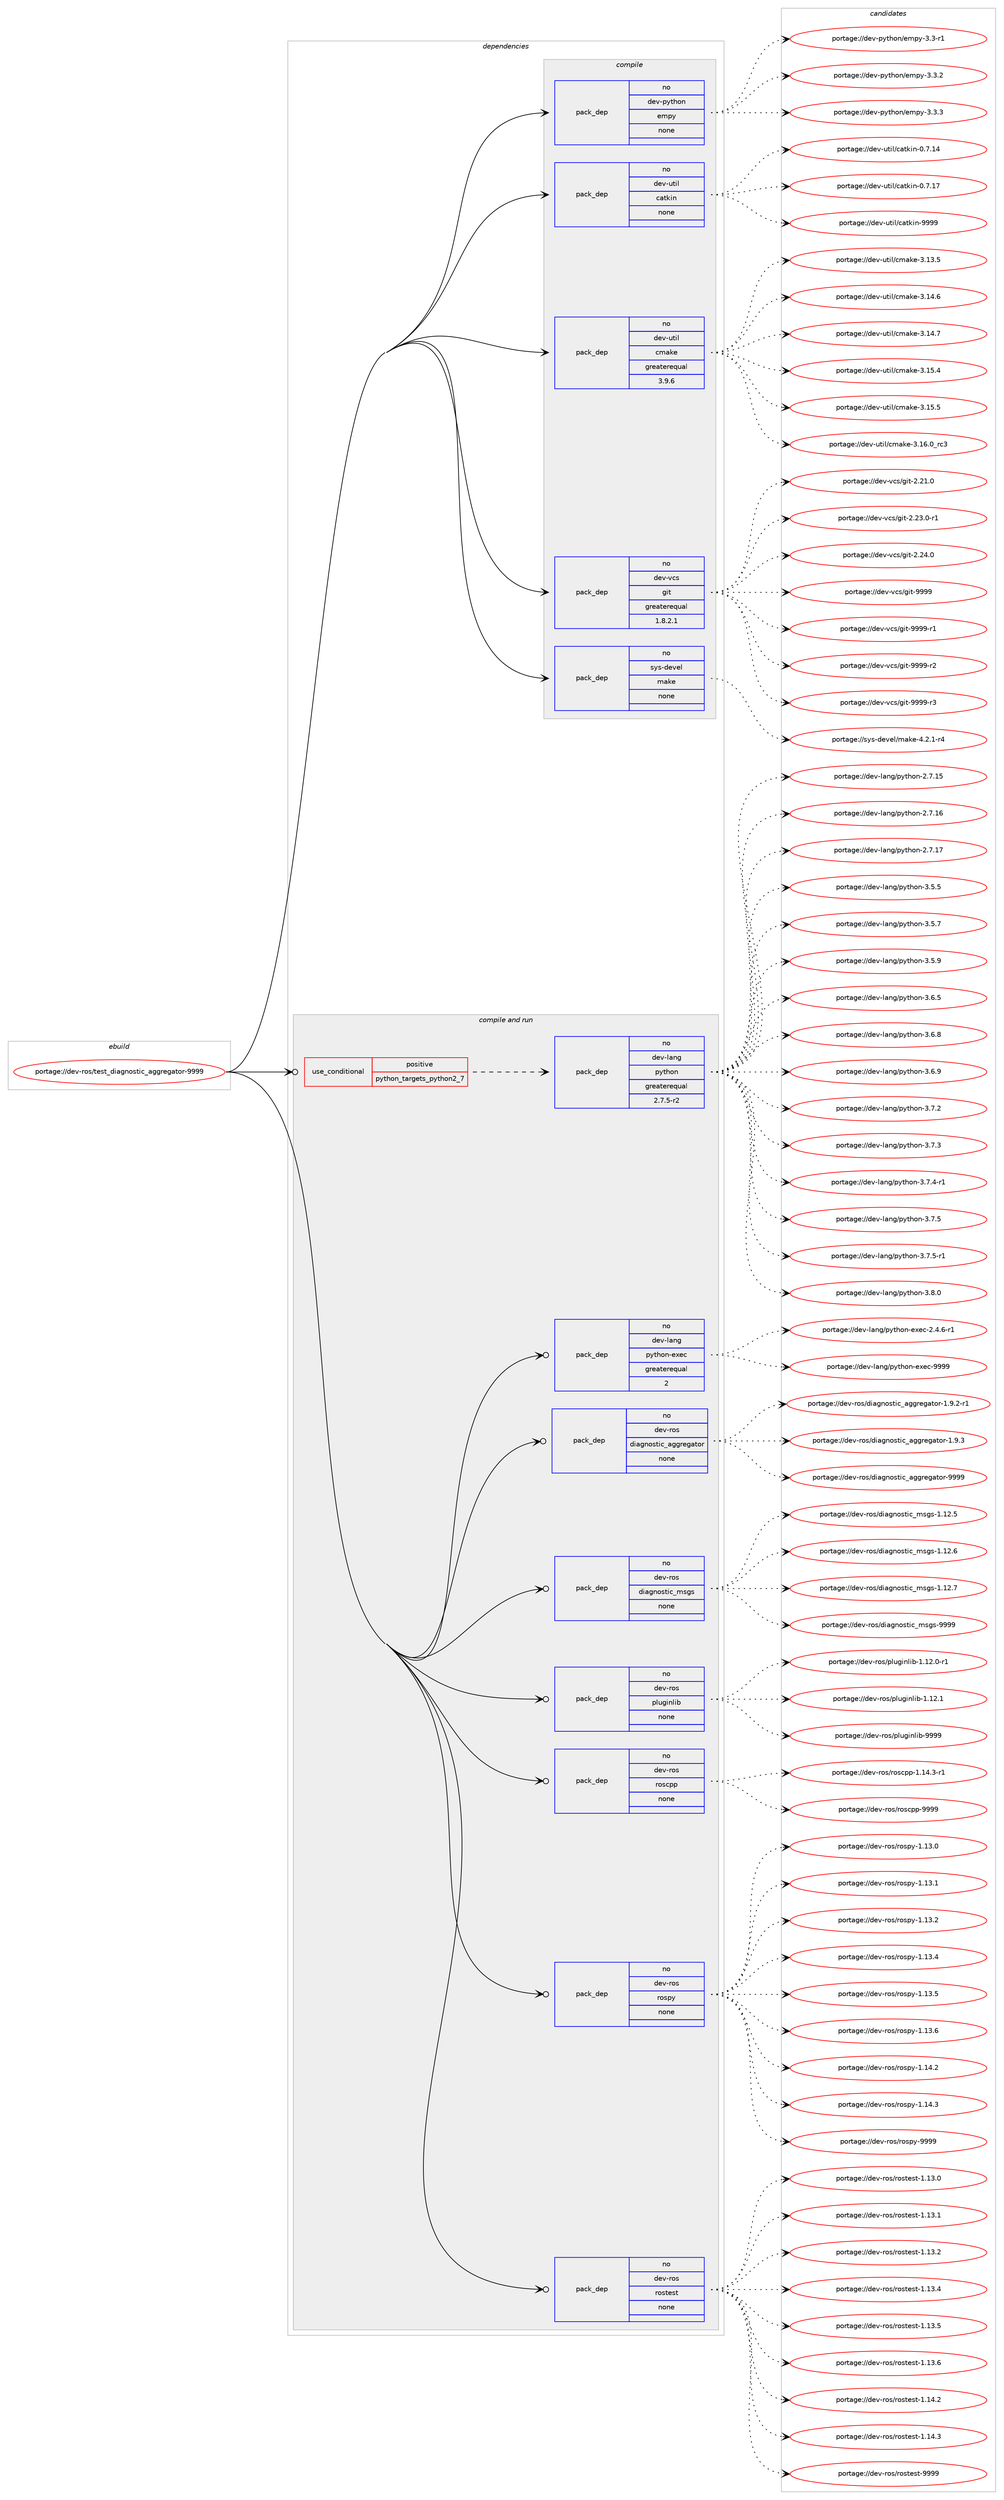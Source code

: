 digraph prolog {

# *************
# Graph options
# *************

newrank=true;
concentrate=true;
compound=true;
graph [rankdir=LR,fontname=Helvetica,fontsize=10,ranksep=1.5];#, ranksep=2.5, nodesep=0.2];
edge  [arrowhead=vee];
node  [fontname=Helvetica,fontsize=10];

# **********
# The ebuild
# **********

subgraph cluster_leftcol {
color=gray;
rank=same;
label=<<i>ebuild</i>>;
id [label="portage://dev-ros/test_diagnostic_aggregator-9999", color=red, width=4, href="../dev-ros/test_diagnostic_aggregator-9999.svg"];
}

# ****************
# The dependencies
# ****************

subgraph cluster_midcol {
color=gray;
label=<<i>dependencies</i>>;
subgraph cluster_compile {
fillcolor="#eeeeee";
style=filled;
label=<<i>compile</i>>;
subgraph pack154958 {
dependency203427 [label=<<TABLE BORDER="0" CELLBORDER="1" CELLSPACING="0" CELLPADDING="4" WIDTH="220"><TR><TD ROWSPAN="6" CELLPADDING="30">pack_dep</TD></TR><TR><TD WIDTH="110">no</TD></TR><TR><TD>dev-python</TD></TR><TR><TD>empy</TD></TR><TR><TD>none</TD></TR><TR><TD></TD></TR></TABLE>>, shape=none, color=blue];
}
id:e -> dependency203427:w [weight=20,style="solid",arrowhead="vee"];
subgraph pack154959 {
dependency203428 [label=<<TABLE BORDER="0" CELLBORDER="1" CELLSPACING="0" CELLPADDING="4" WIDTH="220"><TR><TD ROWSPAN="6" CELLPADDING="30">pack_dep</TD></TR><TR><TD WIDTH="110">no</TD></TR><TR><TD>dev-util</TD></TR><TR><TD>catkin</TD></TR><TR><TD>none</TD></TR><TR><TD></TD></TR></TABLE>>, shape=none, color=blue];
}
id:e -> dependency203428:w [weight=20,style="solid",arrowhead="vee"];
subgraph pack154960 {
dependency203429 [label=<<TABLE BORDER="0" CELLBORDER="1" CELLSPACING="0" CELLPADDING="4" WIDTH="220"><TR><TD ROWSPAN="6" CELLPADDING="30">pack_dep</TD></TR><TR><TD WIDTH="110">no</TD></TR><TR><TD>dev-util</TD></TR><TR><TD>cmake</TD></TR><TR><TD>greaterequal</TD></TR><TR><TD>3.9.6</TD></TR></TABLE>>, shape=none, color=blue];
}
id:e -> dependency203429:w [weight=20,style="solid",arrowhead="vee"];
subgraph pack154961 {
dependency203430 [label=<<TABLE BORDER="0" CELLBORDER="1" CELLSPACING="0" CELLPADDING="4" WIDTH="220"><TR><TD ROWSPAN="6" CELLPADDING="30">pack_dep</TD></TR><TR><TD WIDTH="110">no</TD></TR><TR><TD>dev-vcs</TD></TR><TR><TD>git</TD></TR><TR><TD>greaterequal</TD></TR><TR><TD>1.8.2.1</TD></TR></TABLE>>, shape=none, color=blue];
}
id:e -> dependency203430:w [weight=20,style="solid",arrowhead="vee"];
subgraph pack154962 {
dependency203431 [label=<<TABLE BORDER="0" CELLBORDER="1" CELLSPACING="0" CELLPADDING="4" WIDTH="220"><TR><TD ROWSPAN="6" CELLPADDING="30">pack_dep</TD></TR><TR><TD WIDTH="110">no</TD></TR><TR><TD>sys-devel</TD></TR><TR><TD>make</TD></TR><TR><TD>none</TD></TR><TR><TD></TD></TR></TABLE>>, shape=none, color=blue];
}
id:e -> dependency203431:w [weight=20,style="solid",arrowhead="vee"];
}
subgraph cluster_compileandrun {
fillcolor="#eeeeee";
style=filled;
label=<<i>compile and run</i>>;
subgraph cond45031 {
dependency203432 [label=<<TABLE BORDER="0" CELLBORDER="1" CELLSPACING="0" CELLPADDING="4"><TR><TD ROWSPAN="3" CELLPADDING="10">use_conditional</TD></TR><TR><TD>positive</TD></TR><TR><TD>python_targets_python2_7</TD></TR></TABLE>>, shape=none, color=red];
subgraph pack154963 {
dependency203433 [label=<<TABLE BORDER="0" CELLBORDER="1" CELLSPACING="0" CELLPADDING="4" WIDTH="220"><TR><TD ROWSPAN="6" CELLPADDING="30">pack_dep</TD></TR><TR><TD WIDTH="110">no</TD></TR><TR><TD>dev-lang</TD></TR><TR><TD>python</TD></TR><TR><TD>greaterequal</TD></TR><TR><TD>2.7.5-r2</TD></TR></TABLE>>, shape=none, color=blue];
}
dependency203432:e -> dependency203433:w [weight=20,style="dashed",arrowhead="vee"];
}
id:e -> dependency203432:w [weight=20,style="solid",arrowhead="odotvee"];
subgraph pack154964 {
dependency203434 [label=<<TABLE BORDER="0" CELLBORDER="1" CELLSPACING="0" CELLPADDING="4" WIDTH="220"><TR><TD ROWSPAN="6" CELLPADDING="30">pack_dep</TD></TR><TR><TD WIDTH="110">no</TD></TR><TR><TD>dev-lang</TD></TR><TR><TD>python-exec</TD></TR><TR><TD>greaterequal</TD></TR><TR><TD>2</TD></TR></TABLE>>, shape=none, color=blue];
}
id:e -> dependency203434:w [weight=20,style="solid",arrowhead="odotvee"];
subgraph pack154965 {
dependency203435 [label=<<TABLE BORDER="0" CELLBORDER="1" CELLSPACING="0" CELLPADDING="4" WIDTH="220"><TR><TD ROWSPAN="6" CELLPADDING="30">pack_dep</TD></TR><TR><TD WIDTH="110">no</TD></TR><TR><TD>dev-ros</TD></TR><TR><TD>diagnostic_aggregator</TD></TR><TR><TD>none</TD></TR><TR><TD></TD></TR></TABLE>>, shape=none, color=blue];
}
id:e -> dependency203435:w [weight=20,style="solid",arrowhead="odotvee"];
subgraph pack154966 {
dependency203436 [label=<<TABLE BORDER="0" CELLBORDER="1" CELLSPACING="0" CELLPADDING="4" WIDTH="220"><TR><TD ROWSPAN="6" CELLPADDING="30">pack_dep</TD></TR><TR><TD WIDTH="110">no</TD></TR><TR><TD>dev-ros</TD></TR><TR><TD>diagnostic_msgs</TD></TR><TR><TD>none</TD></TR><TR><TD></TD></TR></TABLE>>, shape=none, color=blue];
}
id:e -> dependency203436:w [weight=20,style="solid",arrowhead="odotvee"];
subgraph pack154967 {
dependency203437 [label=<<TABLE BORDER="0" CELLBORDER="1" CELLSPACING="0" CELLPADDING="4" WIDTH="220"><TR><TD ROWSPAN="6" CELLPADDING="30">pack_dep</TD></TR><TR><TD WIDTH="110">no</TD></TR><TR><TD>dev-ros</TD></TR><TR><TD>pluginlib</TD></TR><TR><TD>none</TD></TR><TR><TD></TD></TR></TABLE>>, shape=none, color=blue];
}
id:e -> dependency203437:w [weight=20,style="solid",arrowhead="odotvee"];
subgraph pack154968 {
dependency203438 [label=<<TABLE BORDER="0" CELLBORDER="1" CELLSPACING="0" CELLPADDING="4" WIDTH="220"><TR><TD ROWSPAN="6" CELLPADDING="30">pack_dep</TD></TR><TR><TD WIDTH="110">no</TD></TR><TR><TD>dev-ros</TD></TR><TR><TD>roscpp</TD></TR><TR><TD>none</TD></TR><TR><TD></TD></TR></TABLE>>, shape=none, color=blue];
}
id:e -> dependency203438:w [weight=20,style="solid",arrowhead="odotvee"];
subgraph pack154969 {
dependency203439 [label=<<TABLE BORDER="0" CELLBORDER="1" CELLSPACING="0" CELLPADDING="4" WIDTH="220"><TR><TD ROWSPAN="6" CELLPADDING="30">pack_dep</TD></TR><TR><TD WIDTH="110">no</TD></TR><TR><TD>dev-ros</TD></TR><TR><TD>rospy</TD></TR><TR><TD>none</TD></TR><TR><TD></TD></TR></TABLE>>, shape=none, color=blue];
}
id:e -> dependency203439:w [weight=20,style="solid",arrowhead="odotvee"];
subgraph pack154970 {
dependency203440 [label=<<TABLE BORDER="0" CELLBORDER="1" CELLSPACING="0" CELLPADDING="4" WIDTH="220"><TR><TD ROWSPAN="6" CELLPADDING="30">pack_dep</TD></TR><TR><TD WIDTH="110">no</TD></TR><TR><TD>dev-ros</TD></TR><TR><TD>rostest</TD></TR><TR><TD>none</TD></TR><TR><TD></TD></TR></TABLE>>, shape=none, color=blue];
}
id:e -> dependency203440:w [weight=20,style="solid",arrowhead="odotvee"];
}
subgraph cluster_run {
fillcolor="#eeeeee";
style=filled;
label=<<i>run</i>>;
}
}

# **************
# The candidates
# **************

subgraph cluster_choices {
rank=same;
color=gray;
label=<<i>candidates</i>>;

subgraph choice154958 {
color=black;
nodesep=1;
choiceportage1001011184511212111610411111047101109112121455146514511449 [label="portage://dev-python/empy-3.3-r1", color=red, width=4,href="../dev-python/empy-3.3-r1.svg"];
choiceportage1001011184511212111610411111047101109112121455146514650 [label="portage://dev-python/empy-3.3.2", color=red, width=4,href="../dev-python/empy-3.3.2.svg"];
choiceportage1001011184511212111610411111047101109112121455146514651 [label="portage://dev-python/empy-3.3.3", color=red, width=4,href="../dev-python/empy-3.3.3.svg"];
dependency203427:e -> choiceportage1001011184511212111610411111047101109112121455146514511449:w [style=dotted,weight="100"];
dependency203427:e -> choiceportage1001011184511212111610411111047101109112121455146514650:w [style=dotted,weight="100"];
dependency203427:e -> choiceportage1001011184511212111610411111047101109112121455146514651:w [style=dotted,weight="100"];
}
subgraph choice154959 {
color=black;
nodesep=1;
choiceportage1001011184511711610510847999711610710511045484655464952 [label="portage://dev-util/catkin-0.7.14", color=red, width=4,href="../dev-util/catkin-0.7.14.svg"];
choiceportage1001011184511711610510847999711610710511045484655464955 [label="portage://dev-util/catkin-0.7.17", color=red, width=4,href="../dev-util/catkin-0.7.17.svg"];
choiceportage100101118451171161051084799971161071051104557575757 [label="portage://dev-util/catkin-9999", color=red, width=4,href="../dev-util/catkin-9999.svg"];
dependency203428:e -> choiceportage1001011184511711610510847999711610710511045484655464952:w [style=dotted,weight="100"];
dependency203428:e -> choiceportage1001011184511711610510847999711610710511045484655464955:w [style=dotted,weight="100"];
dependency203428:e -> choiceportage100101118451171161051084799971161071051104557575757:w [style=dotted,weight="100"];
}
subgraph choice154960 {
color=black;
nodesep=1;
choiceportage1001011184511711610510847991099710710145514649514653 [label="portage://dev-util/cmake-3.13.5", color=red, width=4,href="../dev-util/cmake-3.13.5.svg"];
choiceportage1001011184511711610510847991099710710145514649524654 [label="portage://dev-util/cmake-3.14.6", color=red, width=4,href="../dev-util/cmake-3.14.6.svg"];
choiceportage1001011184511711610510847991099710710145514649524655 [label="portage://dev-util/cmake-3.14.7", color=red, width=4,href="../dev-util/cmake-3.14.7.svg"];
choiceportage1001011184511711610510847991099710710145514649534652 [label="portage://dev-util/cmake-3.15.4", color=red, width=4,href="../dev-util/cmake-3.15.4.svg"];
choiceportage1001011184511711610510847991099710710145514649534653 [label="portage://dev-util/cmake-3.15.5", color=red, width=4,href="../dev-util/cmake-3.15.5.svg"];
choiceportage1001011184511711610510847991099710710145514649544648951149951 [label="portage://dev-util/cmake-3.16.0_rc3", color=red, width=4,href="../dev-util/cmake-3.16.0_rc3.svg"];
dependency203429:e -> choiceportage1001011184511711610510847991099710710145514649514653:w [style=dotted,weight="100"];
dependency203429:e -> choiceportage1001011184511711610510847991099710710145514649524654:w [style=dotted,weight="100"];
dependency203429:e -> choiceportage1001011184511711610510847991099710710145514649524655:w [style=dotted,weight="100"];
dependency203429:e -> choiceportage1001011184511711610510847991099710710145514649534652:w [style=dotted,weight="100"];
dependency203429:e -> choiceportage1001011184511711610510847991099710710145514649534653:w [style=dotted,weight="100"];
dependency203429:e -> choiceportage1001011184511711610510847991099710710145514649544648951149951:w [style=dotted,weight="100"];
}
subgraph choice154961 {
color=black;
nodesep=1;
choiceportage10010111845118991154710310511645504650494648 [label="portage://dev-vcs/git-2.21.0", color=red, width=4,href="../dev-vcs/git-2.21.0.svg"];
choiceportage100101118451189911547103105116455046505146484511449 [label="portage://dev-vcs/git-2.23.0-r1", color=red, width=4,href="../dev-vcs/git-2.23.0-r1.svg"];
choiceportage10010111845118991154710310511645504650524648 [label="portage://dev-vcs/git-2.24.0", color=red, width=4,href="../dev-vcs/git-2.24.0.svg"];
choiceportage1001011184511899115471031051164557575757 [label="portage://dev-vcs/git-9999", color=red, width=4,href="../dev-vcs/git-9999.svg"];
choiceportage10010111845118991154710310511645575757574511449 [label="portage://dev-vcs/git-9999-r1", color=red, width=4,href="../dev-vcs/git-9999-r1.svg"];
choiceportage10010111845118991154710310511645575757574511450 [label="portage://dev-vcs/git-9999-r2", color=red, width=4,href="../dev-vcs/git-9999-r2.svg"];
choiceportage10010111845118991154710310511645575757574511451 [label="portage://dev-vcs/git-9999-r3", color=red, width=4,href="../dev-vcs/git-9999-r3.svg"];
dependency203430:e -> choiceportage10010111845118991154710310511645504650494648:w [style=dotted,weight="100"];
dependency203430:e -> choiceportage100101118451189911547103105116455046505146484511449:w [style=dotted,weight="100"];
dependency203430:e -> choiceportage10010111845118991154710310511645504650524648:w [style=dotted,weight="100"];
dependency203430:e -> choiceportage1001011184511899115471031051164557575757:w [style=dotted,weight="100"];
dependency203430:e -> choiceportage10010111845118991154710310511645575757574511449:w [style=dotted,weight="100"];
dependency203430:e -> choiceportage10010111845118991154710310511645575757574511450:w [style=dotted,weight="100"];
dependency203430:e -> choiceportage10010111845118991154710310511645575757574511451:w [style=dotted,weight="100"];
}
subgraph choice154962 {
color=black;
nodesep=1;
choiceportage1151211154510010111810110847109971071014552465046494511452 [label="portage://sys-devel/make-4.2.1-r4", color=red, width=4,href="../sys-devel/make-4.2.1-r4.svg"];
dependency203431:e -> choiceportage1151211154510010111810110847109971071014552465046494511452:w [style=dotted,weight="100"];
}
subgraph choice154963 {
color=black;
nodesep=1;
choiceportage10010111845108971101034711212111610411111045504655464953 [label="portage://dev-lang/python-2.7.15", color=red, width=4,href="../dev-lang/python-2.7.15.svg"];
choiceportage10010111845108971101034711212111610411111045504655464954 [label="portage://dev-lang/python-2.7.16", color=red, width=4,href="../dev-lang/python-2.7.16.svg"];
choiceportage10010111845108971101034711212111610411111045504655464955 [label="portage://dev-lang/python-2.7.17", color=red, width=4,href="../dev-lang/python-2.7.17.svg"];
choiceportage100101118451089711010347112121116104111110455146534653 [label="portage://dev-lang/python-3.5.5", color=red, width=4,href="../dev-lang/python-3.5.5.svg"];
choiceportage100101118451089711010347112121116104111110455146534655 [label="portage://dev-lang/python-3.5.7", color=red, width=4,href="../dev-lang/python-3.5.7.svg"];
choiceportage100101118451089711010347112121116104111110455146534657 [label="portage://dev-lang/python-3.5.9", color=red, width=4,href="../dev-lang/python-3.5.9.svg"];
choiceportage100101118451089711010347112121116104111110455146544653 [label="portage://dev-lang/python-3.6.5", color=red, width=4,href="../dev-lang/python-3.6.5.svg"];
choiceportage100101118451089711010347112121116104111110455146544656 [label="portage://dev-lang/python-3.6.8", color=red, width=4,href="../dev-lang/python-3.6.8.svg"];
choiceportage100101118451089711010347112121116104111110455146544657 [label="portage://dev-lang/python-3.6.9", color=red, width=4,href="../dev-lang/python-3.6.9.svg"];
choiceportage100101118451089711010347112121116104111110455146554650 [label="portage://dev-lang/python-3.7.2", color=red, width=4,href="../dev-lang/python-3.7.2.svg"];
choiceportage100101118451089711010347112121116104111110455146554651 [label="portage://dev-lang/python-3.7.3", color=red, width=4,href="../dev-lang/python-3.7.3.svg"];
choiceportage1001011184510897110103471121211161041111104551465546524511449 [label="portage://dev-lang/python-3.7.4-r1", color=red, width=4,href="../dev-lang/python-3.7.4-r1.svg"];
choiceportage100101118451089711010347112121116104111110455146554653 [label="portage://dev-lang/python-3.7.5", color=red, width=4,href="../dev-lang/python-3.7.5.svg"];
choiceportage1001011184510897110103471121211161041111104551465546534511449 [label="portage://dev-lang/python-3.7.5-r1", color=red, width=4,href="../dev-lang/python-3.7.5-r1.svg"];
choiceportage100101118451089711010347112121116104111110455146564648 [label="portage://dev-lang/python-3.8.0", color=red, width=4,href="../dev-lang/python-3.8.0.svg"];
dependency203433:e -> choiceportage10010111845108971101034711212111610411111045504655464953:w [style=dotted,weight="100"];
dependency203433:e -> choiceportage10010111845108971101034711212111610411111045504655464954:w [style=dotted,weight="100"];
dependency203433:e -> choiceportage10010111845108971101034711212111610411111045504655464955:w [style=dotted,weight="100"];
dependency203433:e -> choiceportage100101118451089711010347112121116104111110455146534653:w [style=dotted,weight="100"];
dependency203433:e -> choiceportage100101118451089711010347112121116104111110455146534655:w [style=dotted,weight="100"];
dependency203433:e -> choiceportage100101118451089711010347112121116104111110455146534657:w [style=dotted,weight="100"];
dependency203433:e -> choiceportage100101118451089711010347112121116104111110455146544653:w [style=dotted,weight="100"];
dependency203433:e -> choiceportage100101118451089711010347112121116104111110455146544656:w [style=dotted,weight="100"];
dependency203433:e -> choiceportage100101118451089711010347112121116104111110455146544657:w [style=dotted,weight="100"];
dependency203433:e -> choiceportage100101118451089711010347112121116104111110455146554650:w [style=dotted,weight="100"];
dependency203433:e -> choiceportage100101118451089711010347112121116104111110455146554651:w [style=dotted,weight="100"];
dependency203433:e -> choiceportage1001011184510897110103471121211161041111104551465546524511449:w [style=dotted,weight="100"];
dependency203433:e -> choiceportage100101118451089711010347112121116104111110455146554653:w [style=dotted,weight="100"];
dependency203433:e -> choiceportage1001011184510897110103471121211161041111104551465546534511449:w [style=dotted,weight="100"];
dependency203433:e -> choiceportage100101118451089711010347112121116104111110455146564648:w [style=dotted,weight="100"];
}
subgraph choice154964 {
color=black;
nodesep=1;
choiceportage10010111845108971101034711212111610411111045101120101994550465246544511449 [label="portage://dev-lang/python-exec-2.4.6-r1", color=red, width=4,href="../dev-lang/python-exec-2.4.6-r1.svg"];
choiceportage10010111845108971101034711212111610411111045101120101994557575757 [label="portage://dev-lang/python-exec-9999", color=red, width=4,href="../dev-lang/python-exec-9999.svg"];
dependency203434:e -> choiceportage10010111845108971101034711212111610411111045101120101994550465246544511449:w [style=dotted,weight="100"];
dependency203434:e -> choiceportage10010111845108971101034711212111610411111045101120101994557575757:w [style=dotted,weight="100"];
}
subgraph choice154965 {
color=black;
nodesep=1;
choiceportage100101118451141111154710010597103110111115116105999597103103114101103971161111144549465746504511449 [label="portage://dev-ros/diagnostic_aggregator-1.9.2-r1", color=red, width=4,href="../dev-ros/diagnostic_aggregator-1.9.2-r1.svg"];
choiceportage10010111845114111115471001059710311011111511610599959710310311410110397116111114454946574651 [label="portage://dev-ros/diagnostic_aggregator-1.9.3", color=red, width=4,href="../dev-ros/diagnostic_aggregator-1.9.3.svg"];
choiceportage100101118451141111154710010597103110111115116105999597103103114101103971161111144557575757 [label="portage://dev-ros/diagnostic_aggregator-9999", color=red, width=4,href="../dev-ros/diagnostic_aggregator-9999.svg"];
dependency203435:e -> choiceportage100101118451141111154710010597103110111115116105999597103103114101103971161111144549465746504511449:w [style=dotted,weight="100"];
dependency203435:e -> choiceportage10010111845114111115471001059710311011111511610599959710310311410110397116111114454946574651:w [style=dotted,weight="100"];
dependency203435:e -> choiceportage100101118451141111154710010597103110111115116105999597103103114101103971161111144557575757:w [style=dotted,weight="100"];
}
subgraph choice154966 {
color=black;
nodesep=1;
choiceportage100101118451141111154710010597103110111115116105999510911510311545494649504653 [label="portage://dev-ros/diagnostic_msgs-1.12.5", color=red, width=4,href="../dev-ros/diagnostic_msgs-1.12.5.svg"];
choiceportage100101118451141111154710010597103110111115116105999510911510311545494649504654 [label="portage://dev-ros/diagnostic_msgs-1.12.6", color=red, width=4,href="../dev-ros/diagnostic_msgs-1.12.6.svg"];
choiceportage100101118451141111154710010597103110111115116105999510911510311545494649504655 [label="portage://dev-ros/diagnostic_msgs-1.12.7", color=red, width=4,href="../dev-ros/diagnostic_msgs-1.12.7.svg"];
choiceportage10010111845114111115471001059710311011111511610599951091151031154557575757 [label="portage://dev-ros/diagnostic_msgs-9999", color=red, width=4,href="../dev-ros/diagnostic_msgs-9999.svg"];
dependency203436:e -> choiceportage100101118451141111154710010597103110111115116105999510911510311545494649504653:w [style=dotted,weight="100"];
dependency203436:e -> choiceportage100101118451141111154710010597103110111115116105999510911510311545494649504654:w [style=dotted,weight="100"];
dependency203436:e -> choiceportage100101118451141111154710010597103110111115116105999510911510311545494649504655:w [style=dotted,weight="100"];
dependency203436:e -> choiceportage10010111845114111115471001059710311011111511610599951091151031154557575757:w [style=dotted,weight="100"];
}
subgraph choice154967 {
color=black;
nodesep=1;
choiceportage100101118451141111154711210811710310511010810598454946495046484511449 [label="portage://dev-ros/pluginlib-1.12.0-r1", color=red, width=4,href="../dev-ros/pluginlib-1.12.0-r1.svg"];
choiceportage10010111845114111115471121081171031051101081059845494649504649 [label="portage://dev-ros/pluginlib-1.12.1", color=red, width=4,href="../dev-ros/pluginlib-1.12.1.svg"];
choiceportage1001011184511411111547112108117103105110108105984557575757 [label="portage://dev-ros/pluginlib-9999", color=red, width=4,href="../dev-ros/pluginlib-9999.svg"];
dependency203437:e -> choiceportage100101118451141111154711210811710310511010810598454946495046484511449:w [style=dotted,weight="100"];
dependency203437:e -> choiceportage10010111845114111115471121081171031051101081059845494649504649:w [style=dotted,weight="100"];
dependency203437:e -> choiceportage1001011184511411111547112108117103105110108105984557575757:w [style=dotted,weight="100"];
}
subgraph choice154968 {
color=black;
nodesep=1;
choiceportage100101118451141111154711411111599112112454946495246514511449 [label="portage://dev-ros/roscpp-1.14.3-r1", color=red, width=4,href="../dev-ros/roscpp-1.14.3-r1.svg"];
choiceportage1001011184511411111547114111115991121124557575757 [label="portage://dev-ros/roscpp-9999", color=red, width=4,href="../dev-ros/roscpp-9999.svg"];
dependency203438:e -> choiceportage100101118451141111154711411111599112112454946495246514511449:w [style=dotted,weight="100"];
dependency203438:e -> choiceportage1001011184511411111547114111115991121124557575757:w [style=dotted,weight="100"];
}
subgraph choice154969 {
color=black;
nodesep=1;
choiceportage100101118451141111154711411111511212145494649514648 [label="portage://dev-ros/rospy-1.13.0", color=red, width=4,href="../dev-ros/rospy-1.13.0.svg"];
choiceportage100101118451141111154711411111511212145494649514649 [label="portage://dev-ros/rospy-1.13.1", color=red, width=4,href="../dev-ros/rospy-1.13.1.svg"];
choiceportage100101118451141111154711411111511212145494649514650 [label="portage://dev-ros/rospy-1.13.2", color=red, width=4,href="../dev-ros/rospy-1.13.2.svg"];
choiceportage100101118451141111154711411111511212145494649514652 [label="portage://dev-ros/rospy-1.13.4", color=red, width=4,href="../dev-ros/rospy-1.13.4.svg"];
choiceportage100101118451141111154711411111511212145494649514653 [label="portage://dev-ros/rospy-1.13.5", color=red, width=4,href="../dev-ros/rospy-1.13.5.svg"];
choiceportage100101118451141111154711411111511212145494649514654 [label="portage://dev-ros/rospy-1.13.6", color=red, width=4,href="../dev-ros/rospy-1.13.6.svg"];
choiceportage100101118451141111154711411111511212145494649524650 [label="portage://dev-ros/rospy-1.14.2", color=red, width=4,href="../dev-ros/rospy-1.14.2.svg"];
choiceportage100101118451141111154711411111511212145494649524651 [label="portage://dev-ros/rospy-1.14.3", color=red, width=4,href="../dev-ros/rospy-1.14.3.svg"];
choiceportage10010111845114111115471141111151121214557575757 [label="portage://dev-ros/rospy-9999", color=red, width=4,href="../dev-ros/rospy-9999.svg"];
dependency203439:e -> choiceportage100101118451141111154711411111511212145494649514648:w [style=dotted,weight="100"];
dependency203439:e -> choiceportage100101118451141111154711411111511212145494649514649:w [style=dotted,weight="100"];
dependency203439:e -> choiceportage100101118451141111154711411111511212145494649514650:w [style=dotted,weight="100"];
dependency203439:e -> choiceportage100101118451141111154711411111511212145494649514652:w [style=dotted,weight="100"];
dependency203439:e -> choiceportage100101118451141111154711411111511212145494649514653:w [style=dotted,weight="100"];
dependency203439:e -> choiceportage100101118451141111154711411111511212145494649514654:w [style=dotted,weight="100"];
dependency203439:e -> choiceportage100101118451141111154711411111511212145494649524650:w [style=dotted,weight="100"];
dependency203439:e -> choiceportage100101118451141111154711411111511212145494649524651:w [style=dotted,weight="100"];
dependency203439:e -> choiceportage10010111845114111115471141111151121214557575757:w [style=dotted,weight="100"];
}
subgraph choice154970 {
color=black;
nodesep=1;
choiceportage100101118451141111154711411111511610111511645494649514648 [label="portage://dev-ros/rostest-1.13.0", color=red, width=4,href="../dev-ros/rostest-1.13.0.svg"];
choiceportage100101118451141111154711411111511610111511645494649514649 [label="portage://dev-ros/rostest-1.13.1", color=red, width=4,href="../dev-ros/rostest-1.13.1.svg"];
choiceportage100101118451141111154711411111511610111511645494649514650 [label="portage://dev-ros/rostest-1.13.2", color=red, width=4,href="../dev-ros/rostest-1.13.2.svg"];
choiceportage100101118451141111154711411111511610111511645494649514652 [label="portage://dev-ros/rostest-1.13.4", color=red, width=4,href="../dev-ros/rostest-1.13.4.svg"];
choiceportage100101118451141111154711411111511610111511645494649514653 [label="portage://dev-ros/rostest-1.13.5", color=red, width=4,href="../dev-ros/rostest-1.13.5.svg"];
choiceportage100101118451141111154711411111511610111511645494649514654 [label="portage://dev-ros/rostest-1.13.6", color=red, width=4,href="../dev-ros/rostest-1.13.6.svg"];
choiceportage100101118451141111154711411111511610111511645494649524650 [label="portage://dev-ros/rostest-1.14.2", color=red, width=4,href="../dev-ros/rostest-1.14.2.svg"];
choiceportage100101118451141111154711411111511610111511645494649524651 [label="portage://dev-ros/rostest-1.14.3", color=red, width=4,href="../dev-ros/rostest-1.14.3.svg"];
choiceportage10010111845114111115471141111151161011151164557575757 [label="portage://dev-ros/rostest-9999", color=red, width=4,href="../dev-ros/rostest-9999.svg"];
dependency203440:e -> choiceportage100101118451141111154711411111511610111511645494649514648:w [style=dotted,weight="100"];
dependency203440:e -> choiceportage100101118451141111154711411111511610111511645494649514649:w [style=dotted,weight="100"];
dependency203440:e -> choiceportage100101118451141111154711411111511610111511645494649514650:w [style=dotted,weight="100"];
dependency203440:e -> choiceportage100101118451141111154711411111511610111511645494649514652:w [style=dotted,weight="100"];
dependency203440:e -> choiceportage100101118451141111154711411111511610111511645494649514653:w [style=dotted,weight="100"];
dependency203440:e -> choiceportage100101118451141111154711411111511610111511645494649514654:w [style=dotted,weight="100"];
dependency203440:e -> choiceportage100101118451141111154711411111511610111511645494649524650:w [style=dotted,weight="100"];
dependency203440:e -> choiceportage100101118451141111154711411111511610111511645494649524651:w [style=dotted,weight="100"];
dependency203440:e -> choiceportage10010111845114111115471141111151161011151164557575757:w [style=dotted,weight="100"];
}
}

}
